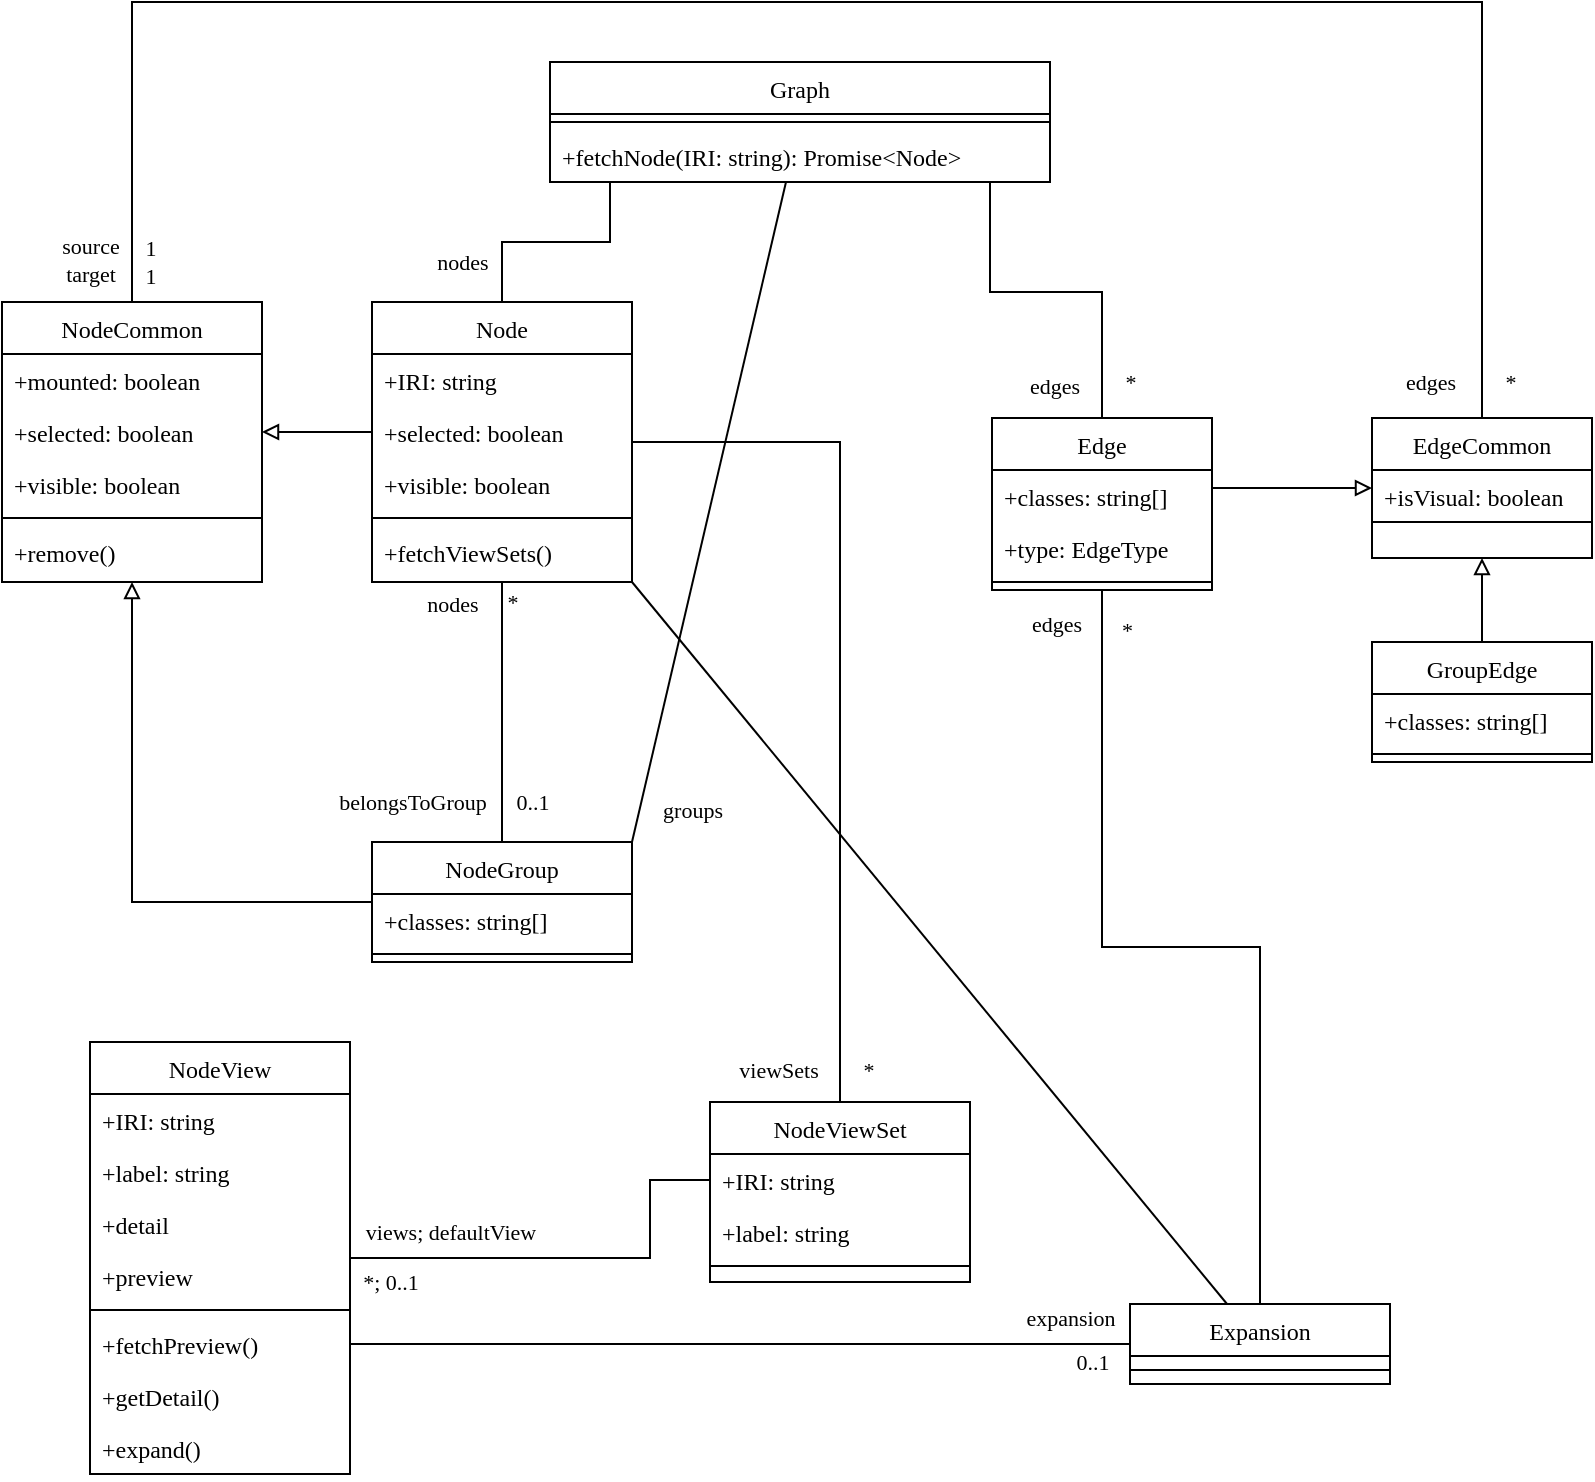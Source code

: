 <mxfile version="13.4.2" type="device"><diagram id="C5RBs43oDa-KdzZeNtuy" name="Page-1"><mxGraphModel dx="2426" dy="1348" grid="1" gridSize="10" guides="1" tooltips="1" connect="1" arrows="1" fold="1" page="1" pageScale="1" pageWidth="827" pageHeight="1169" math="0" shadow="0" extFonts="CMU Sans Serif Roman^https://www.fontsquirrel.com/fonts/download/computer-modern"><root><mxCell id="WIyWlLk6GJQsqaUBKTNV-0"/><mxCell id="WIyWlLk6GJQsqaUBKTNV-1" parent="WIyWlLk6GJQsqaUBKTNV-0"/><mxCell id="7NKrz29IcUket9mG-Xir-32" style="edgeStyle=orthogonalEdgeStyle;rounded=0;orthogonalLoop=1;jettySize=auto;html=1;endArrow=none;endFill=0;fontFamily=CMU Sans Serif Roman;" edge="1" parent="WIyWlLk6GJQsqaUBKTNV-1" source="7NKrz29IcUket9mG-Xir-18" target="7NKrz29IcUket9mG-Xir-24"><mxGeometry relative="1" as="geometry"/></mxCell><mxCell id="7NKrz29IcUket9mG-Xir-33" value="belongsToGroup" style="edgeLabel;html=1;align=center;verticalAlign=middle;resizable=0;points=[];fontFamily=CMU Sans Serif Roman;" vertex="1" connectable="0" parent="7NKrz29IcUket9mG-Xir-32"><mxGeometry x="-0.31" relative="1" as="geometry"><mxPoint x="-45" y="65" as="offset"/></mxGeometry></mxCell><mxCell id="7NKrz29IcUket9mG-Xir-34" value="0..1" style="edgeLabel;html=1;align=center;verticalAlign=middle;resizable=0;points=[];fontFamily=CMU Sans Serif Roman;" vertex="1" connectable="0" parent="7NKrz29IcUket9mG-Xir-32"><mxGeometry x="0.136" y="1" relative="1" as="geometry"><mxPoint x="14" y="35.83" as="offset"/></mxGeometry></mxCell><mxCell id="7NKrz29IcUket9mG-Xir-35" value="nodes" style="edgeLabel;html=1;align=center;verticalAlign=middle;resizable=0;points=[];fontFamily=CMU Sans Serif Roman;" vertex="1" connectable="0" parent="7NKrz29IcUket9mG-Xir-32"><mxGeometry x="-0.66" y="1" relative="1" as="geometry"><mxPoint x="-26" y="-11.67" as="offset"/></mxGeometry></mxCell><mxCell id="7NKrz29IcUket9mG-Xir-36" value="*" style="edgeLabel;html=1;align=center;verticalAlign=middle;resizable=0;points=[];fontFamily=CMU Sans Serif Roman;" vertex="1" connectable="0" parent="7NKrz29IcUket9mG-Xir-32"><mxGeometry x="-0.268" y="2" relative="1" as="geometry"><mxPoint x="3" y="-37.5" as="offset"/></mxGeometry></mxCell><mxCell id="7NKrz29IcUket9mG-Xir-30" style="edgeStyle=orthogonalEdgeStyle;rounded=0;orthogonalLoop=1;jettySize=auto;html=1;exitX=0;exitY=0.5;exitDx=0;exitDy=0;entryX=1;entryY=0.5;entryDx=0;entryDy=0;endArrow=block;endFill=0;fontFamily=CMU Sans Serif Roman;" edge="1" parent="WIyWlLk6GJQsqaUBKTNV-1" source="7NKrz29IcUket9mG-Xir-20" target="7NKrz29IcUket9mG-Xir-16"><mxGeometry relative="1" as="geometry"/></mxCell><mxCell id="7NKrz29IcUket9mG-Xir-31" style="edgeStyle=orthogonalEdgeStyle;rounded=0;orthogonalLoop=1;jettySize=auto;html=1;entryX=0.5;entryY=1;entryDx=0;entryDy=0;endArrow=block;endFill=0;fontFamily=CMU Sans Serif Roman;" edge="1" parent="WIyWlLk6GJQsqaUBKTNV-1" source="7NKrz29IcUket9mG-Xir-24" target="7NKrz29IcUket9mG-Xir-12"><mxGeometry relative="1" as="geometry"/></mxCell><mxCell id="7NKrz29IcUket9mG-Xir-39" style="edgeStyle=orthogonalEdgeStyle;rounded=0;orthogonalLoop=1;jettySize=auto;html=1;endArrow=block;endFill=0;fontFamily=CMU Sans Serif Roman;" edge="1" parent="WIyWlLk6GJQsqaUBKTNV-1" source="7NKrz29IcUket9mG-Xir-5" target="7NKrz29IcUket9mG-Xir-0"><mxGeometry relative="1" as="geometry"><Array as="points"><mxPoint x="651" y="293"/><mxPoint x="651" y="293"/></Array></mxGeometry></mxCell><mxCell id="7NKrz29IcUket9mG-Xir-40" style="edgeStyle=orthogonalEdgeStyle;rounded=0;orthogonalLoop=1;jettySize=auto;html=1;entryX=0.5;entryY=1;entryDx=0;entryDy=0;endArrow=block;endFill=0;exitX=0.5;exitY=0;exitDx=0;exitDy=0;fontFamily=CMU Sans Serif Roman;" edge="1" parent="WIyWlLk6GJQsqaUBKTNV-1" source="7NKrz29IcUket9mG-Xir-8" target="7NKrz29IcUket9mG-Xir-0"><mxGeometry relative="1" as="geometry"/></mxCell><mxCell id="7NKrz29IcUket9mG-Xir-41" style="rounded=0;orthogonalLoop=1;jettySize=auto;html=1;endArrow=none;endFill=0;edgeStyle=orthogonalEdgeStyle;fontFamily=CMU Sans Serif Roman;" edge="1" parent="WIyWlLk6GJQsqaUBKTNV-1" source="zkfFHV4jXpPFQw0GAbJ--17" target="7NKrz29IcUket9mG-Xir-18"><mxGeometry relative="1" as="geometry"><Array as="points"><mxPoint x="320" y="170"/><mxPoint x="266" y="170"/></Array></mxGeometry></mxCell><mxCell id="7NKrz29IcUket9mG-Xir-44" value="nodes" style="edgeLabel;html=1;align=center;verticalAlign=middle;resizable=0;points=[];fontFamily=CMU Sans Serif Roman;" vertex="1" connectable="0" parent="7NKrz29IcUket9mG-Xir-41"><mxGeometry x="0.637" relative="1" as="geometry"><mxPoint x="-20" y="0.67" as="offset"/></mxGeometry></mxCell><mxCell id="7NKrz29IcUket9mG-Xir-42" style="edgeStyle=none;rounded=0;orthogonalLoop=1;jettySize=auto;html=1;entryX=1;entryY=0;entryDx=0;entryDy=0;endArrow=none;endFill=0;fontFamily=CMU Sans Serif Roman;" edge="1" parent="WIyWlLk6GJQsqaUBKTNV-1" source="zkfFHV4jXpPFQw0GAbJ--17" target="7NKrz29IcUket9mG-Xir-24"><mxGeometry relative="1" as="geometry"/></mxCell><mxCell id="7NKrz29IcUket9mG-Xir-46" value="groups" style="edgeLabel;html=1;align=center;verticalAlign=middle;resizable=0;points=[];fontFamily=CMU Sans Serif Roman;" vertex="1" connectable="0" parent="7NKrz29IcUket9mG-Xir-42"><mxGeometry x="0.892" y="1" relative="1" as="geometry"><mxPoint x="24.9" y="1.47" as="offset"/></mxGeometry></mxCell><mxCell id="7NKrz29IcUket9mG-Xir-43" style="edgeStyle=orthogonalEdgeStyle;rounded=0;orthogonalLoop=1;jettySize=auto;html=1;entryX=0.5;entryY=0;entryDx=0;entryDy=0;endArrow=none;endFill=0;fontFamily=CMU Sans Serif Roman;" edge="1" parent="WIyWlLk6GJQsqaUBKTNV-1" source="zkfFHV4jXpPFQw0GAbJ--17" target="7NKrz29IcUket9mG-Xir-3"><mxGeometry relative="1" as="geometry"><Array as="points"><mxPoint x="510" y="195"/><mxPoint x="566" y="195"/></Array></mxGeometry></mxCell><mxCell id="7NKrz29IcUket9mG-Xir-45" value="edges" style="edgeLabel;html=1;align=center;verticalAlign=middle;resizable=0;points=[];fontFamily=CMU Sans Serif Roman;" vertex="1" connectable="0" parent="7NKrz29IcUket9mG-Xir-43"><mxGeometry x="0.848" relative="1" as="geometry"><mxPoint x="-24.38" y="-2.81" as="offset"/></mxGeometry></mxCell><mxCell id="7NKrz29IcUket9mG-Xir-92" value="*" style="edgeLabel;html=1;align=center;verticalAlign=middle;resizable=0;points=[];fontFamily=CMU Sans Serif Roman;" vertex="1" connectable="0" parent="7NKrz29IcUket9mG-Xir-43"><mxGeometry x="0.564" y="1" relative="1" as="geometry"><mxPoint x="13" y="19.89" as="offset"/></mxGeometry></mxCell><mxCell id="zkfFHV4jXpPFQw0GAbJ--17" value="Graph" style="swimlane;fontStyle=0;align=center;verticalAlign=top;childLayout=stackLayout;horizontal=1;startSize=26;horizontalStack=0;resizeParent=1;resizeLast=0;collapsible=1;marginBottom=0;rounded=0;shadow=0;strokeWidth=1;fontFamily=CMU Sans Serif Roman;" parent="WIyWlLk6GJQsqaUBKTNV-1" vertex="1"><mxGeometry x="290" y="80" width="250" height="60" as="geometry"><mxRectangle x="550" y="140" width="160" height="26" as="alternateBounds"/></mxGeometry></mxCell><mxCell id="zkfFHV4jXpPFQw0GAbJ--23" value="" style="line;html=1;strokeWidth=1;align=left;verticalAlign=middle;spacingTop=-1;spacingLeft=3;spacingRight=3;rotatable=0;labelPosition=right;points=[];portConstraint=eastwest;fontFamily=CMU Sans Serif Roman;" parent="zkfFHV4jXpPFQw0GAbJ--17" vertex="1"><mxGeometry y="26" width="250" height="8" as="geometry"/></mxCell><mxCell id="zkfFHV4jXpPFQw0GAbJ--24" value="+fetchNode(IRI: string): Promise&lt;Node&gt;" style="text;align=left;verticalAlign=top;spacingLeft=4;spacingRight=4;overflow=hidden;rotatable=0;points=[[0,0.5],[1,0.5]];portConstraint=eastwest;fontFamily=CMU Sans Serif Roman;" parent="zkfFHV4jXpPFQw0GAbJ--17" vertex="1"><mxGeometry y="34" width="250" height="26" as="geometry"/></mxCell><mxCell id="7NKrz29IcUket9mG-Xir-12" value="NodeCommon" style="swimlane;fontStyle=0;align=center;verticalAlign=top;childLayout=stackLayout;horizontal=1;startSize=26;horizontalStack=0;resizeParent=1;resizeLast=0;collapsible=1;marginBottom=0;rounded=0;shadow=0;strokeWidth=1;fontFamily=CMU Sans Serif Roman;" vertex="1" parent="WIyWlLk6GJQsqaUBKTNV-1"><mxGeometry x="16" y="200" width="130" height="140" as="geometry"><mxRectangle x="550" y="140" width="160" height="26" as="alternateBounds"/></mxGeometry></mxCell><mxCell id="7NKrz29IcUket9mG-Xir-13" value="+mounted: boolean" style="text;align=left;verticalAlign=top;spacingLeft=4;spacingRight=4;overflow=hidden;rotatable=0;points=[[0,0.5],[1,0.5]];portConstraint=eastwest;fontFamily=CMU Sans Serif Roman;" vertex="1" parent="7NKrz29IcUket9mG-Xir-12"><mxGeometry y="26" width="130" height="26" as="geometry"/></mxCell><mxCell id="7NKrz29IcUket9mG-Xir-16" value="+selected: boolean" style="text;align=left;verticalAlign=top;spacingLeft=4;spacingRight=4;overflow=hidden;rotatable=0;points=[[0,0.5],[1,0.5]];portConstraint=eastwest;fontFamily=CMU Sans Serif Roman;" vertex="1" parent="7NKrz29IcUket9mG-Xir-12"><mxGeometry y="52" width="130" height="26" as="geometry"/></mxCell><mxCell id="7NKrz29IcUket9mG-Xir-17" value="+visible: boolean" style="text;align=left;verticalAlign=top;spacingLeft=4;spacingRight=4;overflow=hidden;rotatable=0;points=[[0,0.5],[1,0.5]];portConstraint=eastwest;fontFamily=CMU Sans Serif Roman;" vertex="1" parent="7NKrz29IcUket9mG-Xir-12"><mxGeometry y="78" width="130" height="26" as="geometry"/></mxCell><mxCell id="7NKrz29IcUket9mG-Xir-14" value="" style="line;html=1;strokeWidth=1;align=left;verticalAlign=middle;spacingTop=-1;spacingLeft=3;spacingRight=3;rotatable=0;labelPosition=right;points=[];portConstraint=eastwest;fontFamily=CMU Sans Serif Roman;" vertex="1" parent="7NKrz29IcUket9mG-Xir-12"><mxGeometry y="104" width="130" height="8" as="geometry"/></mxCell><mxCell id="7NKrz29IcUket9mG-Xir-15" value="+remove()" style="text;align=left;verticalAlign=top;spacingLeft=4;spacingRight=4;overflow=hidden;rotatable=0;points=[[0,0.5],[1,0.5]];portConstraint=eastwest;fontFamily=CMU Sans Serif Roman;" vertex="1" parent="7NKrz29IcUket9mG-Xir-12"><mxGeometry y="112" width="130" height="26" as="geometry"/></mxCell><mxCell id="7NKrz29IcUket9mG-Xir-58" style="edgeStyle=orthogonalEdgeStyle;rounded=0;orthogonalLoop=1;jettySize=auto;html=1;entryX=0.5;entryY=0;entryDx=0;entryDy=0;endArrow=none;endFill=0;fontFamily=CMU Sans Serif Roman;" edge="1" parent="WIyWlLk6GJQsqaUBKTNV-1" source="7NKrz29IcUket9mG-Xir-18" target="7NKrz29IcUket9mG-Xir-52"><mxGeometry relative="1" as="geometry"/></mxCell><mxCell id="7NKrz29IcUket9mG-Xir-59" value="viewSets" style="edgeLabel;html=1;align=center;verticalAlign=middle;resizable=0;points=[];fontFamily=CMU Sans Serif Roman;" vertex="1" connectable="0" parent="7NKrz29IcUket9mG-Xir-58"><mxGeometry x="0.876" relative="1" as="geometry"><mxPoint x="-31" y="10.48" as="offset"/></mxGeometry></mxCell><mxCell id="7NKrz29IcUket9mG-Xir-60" value="*" style="edgeLabel;html=1;align=center;verticalAlign=middle;resizable=0;points=[];fontFamily=CMU Sans Serif Roman;" vertex="1" connectable="0" parent="7NKrz29IcUket9mG-Xir-58"><mxGeometry x="0.737" y="-1" relative="1" as="geometry"><mxPoint x="15" y="40.83" as="offset"/></mxGeometry></mxCell><mxCell id="7NKrz29IcUket9mG-Xir-18" value="Node" style="swimlane;fontStyle=0;align=center;verticalAlign=top;childLayout=stackLayout;horizontal=1;startSize=26;horizontalStack=0;resizeParent=1;resizeLast=0;collapsible=1;marginBottom=0;rounded=0;shadow=0;strokeWidth=1;fontFamily=CMU Sans Serif Roman;" vertex="1" parent="WIyWlLk6GJQsqaUBKTNV-1"><mxGeometry x="201" y="200" width="130" height="140" as="geometry"><mxRectangle x="550" y="140" width="160" height="26" as="alternateBounds"/></mxGeometry></mxCell><mxCell id="7NKrz29IcUket9mG-Xir-19" value="+IRI: string" style="text;align=left;verticalAlign=top;spacingLeft=4;spacingRight=4;overflow=hidden;rotatable=0;points=[[0,0.5],[1,0.5]];portConstraint=eastwest;fontFamily=CMU Sans Serif Roman;" vertex="1" parent="7NKrz29IcUket9mG-Xir-18"><mxGeometry y="26" width="130" height="26" as="geometry"/></mxCell><mxCell id="7NKrz29IcUket9mG-Xir-20" value="+selected: boolean" style="text;align=left;verticalAlign=top;spacingLeft=4;spacingRight=4;overflow=hidden;rotatable=0;points=[[0,0.5],[1,0.5]];portConstraint=eastwest;fontFamily=CMU Sans Serif Roman;" vertex="1" parent="7NKrz29IcUket9mG-Xir-18"><mxGeometry y="52" width="130" height="26" as="geometry"/></mxCell><mxCell id="7NKrz29IcUket9mG-Xir-21" value="+visible: boolean" style="text;align=left;verticalAlign=top;spacingLeft=4;spacingRight=4;overflow=hidden;rotatable=0;points=[[0,0.5],[1,0.5]];portConstraint=eastwest;fontFamily=CMU Sans Serif Roman;" vertex="1" parent="7NKrz29IcUket9mG-Xir-18"><mxGeometry y="78" width="130" height="26" as="geometry"/></mxCell><mxCell id="7NKrz29IcUket9mG-Xir-22" value="" style="line;html=1;strokeWidth=1;align=left;verticalAlign=middle;spacingTop=-1;spacingLeft=3;spacingRight=3;rotatable=0;labelPosition=right;points=[];portConstraint=eastwest;fontFamily=CMU Sans Serif Roman;" vertex="1" parent="7NKrz29IcUket9mG-Xir-18"><mxGeometry y="104" width="130" height="8" as="geometry"/></mxCell><mxCell id="7NKrz29IcUket9mG-Xir-23" value="+fetchViewSets()" style="text;align=left;verticalAlign=top;spacingLeft=4;spacingRight=4;overflow=hidden;rotatable=0;points=[[0,0.5],[1,0.5]];portConstraint=eastwest;fontFamily=CMU Sans Serif Roman;" vertex="1" parent="7NKrz29IcUket9mG-Xir-18"><mxGeometry y="112" width="130" height="26" as="geometry"/></mxCell><mxCell id="7NKrz29IcUket9mG-Xir-24" value="NodeGroup" style="swimlane;fontStyle=0;align=center;verticalAlign=top;childLayout=stackLayout;horizontal=1;startSize=26;horizontalStack=0;resizeParent=1;resizeLast=0;collapsible=1;marginBottom=0;rounded=0;shadow=0;strokeWidth=1;fontFamily=CMU Sans Serif Roman;" vertex="1" parent="WIyWlLk6GJQsqaUBKTNV-1"><mxGeometry x="201" y="470" width="130" height="60" as="geometry"><mxRectangle x="550" y="140" width="160" height="26" as="alternateBounds"/></mxGeometry></mxCell><mxCell id="7NKrz29IcUket9mG-Xir-25" value="+classes: string[]" style="text;align=left;verticalAlign=top;spacingLeft=4;spacingRight=4;overflow=hidden;rotatable=0;points=[[0,0.5],[1,0.5]];portConstraint=eastwest;fontFamily=CMU Sans Serif Roman;" vertex="1" parent="7NKrz29IcUket9mG-Xir-24"><mxGeometry y="26" width="130" height="26" as="geometry"/></mxCell><mxCell id="7NKrz29IcUket9mG-Xir-28" value="" style="line;html=1;strokeWidth=1;align=left;verticalAlign=middle;spacingTop=-1;spacingLeft=3;spacingRight=3;rotatable=0;labelPosition=right;points=[];portConstraint=eastwest;fontFamily=CMU Sans Serif Roman;" vertex="1" parent="7NKrz29IcUket9mG-Xir-24"><mxGeometry y="52" width="130" height="8" as="geometry"/></mxCell><mxCell id="7NKrz29IcUket9mG-Xir-47" style="edgeStyle=orthogonalEdgeStyle;rounded=0;orthogonalLoop=1;jettySize=auto;html=1;endArrow=none;endFill=0;fontFamily=CMU Sans Serif Roman;" edge="1" parent="WIyWlLk6GJQsqaUBKTNV-1" source="7NKrz29IcUket9mG-Xir-0" target="7NKrz29IcUket9mG-Xir-12"><mxGeometry relative="1" as="geometry"><Array as="points"><mxPoint x="756" y="50"/><mxPoint x="81" y="50"/></Array></mxGeometry></mxCell><mxCell id="7NKrz29IcUket9mG-Xir-48" value="source&lt;br&gt;target" style="edgeLabel;html=1;align=center;verticalAlign=middle;resizable=0;points=[];fontFamily=CMU Sans Serif Roman;" vertex="1" connectable="0" parent="7NKrz29IcUket9mG-Xir-47"><mxGeometry x="0.959" y="-1" relative="1" as="geometry"><mxPoint x="-20.03" as="offset"/></mxGeometry></mxCell><mxCell id="7NKrz29IcUket9mG-Xir-49" value="1&lt;br&gt;1" style="edgeLabel;html=1;align=center;verticalAlign=middle;resizable=0;points=[];fontFamily=CMU Sans Serif Roman;" vertex="1" connectable="0" parent="7NKrz29IcUket9mG-Xir-47"><mxGeometry x="0.901" y="1" relative="1" as="geometry"><mxPoint x="7.97" y="30.97" as="offset"/></mxGeometry></mxCell><mxCell id="7NKrz29IcUket9mG-Xir-50" value="edges" style="edgeLabel;html=1;align=center;verticalAlign=middle;resizable=0;points=[];fontFamily=CMU Sans Serif Roman;" vertex="1" connectable="0" parent="7NKrz29IcUket9mG-Xir-47"><mxGeometry x="-0.948" relative="1" as="geometry"><mxPoint x="-26" y="8.9" as="offset"/></mxGeometry></mxCell><mxCell id="7NKrz29IcUket9mG-Xir-51" value="*" style="edgeLabel;html=1;align=center;verticalAlign=middle;resizable=0;points=[];fontFamily=CMU Sans Serif Roman;" vertex="1" connectable="0" parent="7NKrz29IcUket9mG-Xir-47"><mxGeometry x="-0.922" relative="1" as="geometry"><mxPoint x="14" y="22.69" as="offset"/></mxGeometry></mxCell><mxCell id="7NKrz29IcUket9mG-Xir-0" value="EdgeCommon" style="swimlane;fontStyle=0;align=center;verticalAlign=top;childLayout=stackLayout;horizontal=1;startSize=26;horizontalStack=0;resizeParent=1;resizeLast=0;collapsible=1;marginBottom=0;rounded=0;shadow=0;strokeWidth=1;fontFamily=CMU Sans Serif Roman;" vertex="1" parent="WIyWlLk6GJQsqaUBKTNV-1"><mxGeometry x="701" y="258" width="110" height="70" as="geometry"><mxRectangle x="550" y="140" width="160" height="26" as="alternateBounds"/></mxGeometry></mxCell><mxCell id="7NKrz29IcUket9mG-Xir-2" value="+isVisual: boolean" style="text;align=left;verticalAlign=top;spacingLeft=4;spacingRight=4;overflow=hidden;rotatable=0;points=[[0,0.5],[1,0.5]];portConstraint=eastwest;fontFamily=CMU Sans Serif Roman;" vertex="1" parent="7NKrz29IcUket9mG-Xir-0"><mxGeometry y="26" width="110" height="22" as="geometry"/></mxCell><mxCell id="7NKrz29IcUket9mG-Xir-1" value="" style="line;html=1;strokeWidth=1;align=left;verticalAlign=middle;spacingTop=-1;spacingLeft=3;spacingRight=3;rotatable=0;labelPosition=right;points=[];portConstraint=eastwest;fontFamily=CMU Sans Serif Roman;" vertex="1" parent="7NKrz29IcUket9mG-Xir-0"><mxGeometry y="48" width="110" height="8" as="geometry"/></mxCell><mxCell id="7NKrz29IcUket9mG-Xir-3" value="Edge" style="swimlane;fontStyle=0;align=center;verticalAlign=top;childLayout=stackLayout;horizontal=1;startSize=26;horizontalStack=0;resizeParent=1;resizeLast=0;collapsible=1;marginBottom=0;rounded=0;shadow=0;strokeWidth=1;fontFamily=CMU Sans Serif Roman;" vertex="1" parent="WIyWlLk6GJQsqaUBKTNV-1"><mxGeometry x="511" y="258" width="110" height="86" as="geometry"><mxRectangle x="550" y="140" width="160" height="26" as="alternateBounds"/></mxGeometry></mxCell><mxCell id="7NKrz29IcUket9mG-Xir-5" value="+classes: string[]" style="text;align=left;verticalAlign=top;spacingLeft=4;spacingRight=4;overflow=hidden;rotatable=0;points=[[0,0.5],[1,0.5]];portConstraint=eastwest;fontFamily=CMU Sans Serif Roman;" vertex="1" parent="7NKrz29IcUket9mG-Xir-3"><mxGeometry y="26" width="110" height="26" as="geometry"/></mxCell><mxCell id="7NKrz29IcUket9mG-Xir-7" value="+type: EdgeType" style="text;align=left;verticalAlign=top;spacingLeft=4;spacingRight=4;overflow=hidden;rotatable=0;points=[[0,0.5],[1,0.5]];portConstraint=eastwest;fontFamily=CMU Sans Serif Roman;" vertex="1" parent="7NKrz29IcUket9mG-Xir-3"><mxGeometry y="52" width="110" height="26" as="geometry"/></mxCell><mxCell id="7NKrz29IcUket9mG-Xir-4" value="" style="line;html=1;strokeWidth=1;align=left;verticalAlign=middle;spacingTop=-1;spacingLeft=3;spacingRight=3;rotatable=0;labelPosition=right;points=[];portConstraint=eastwest;fontFamily=CMU Sans Serif Roman;" vertex="1" parent="7NKrz29IcUket9mG-Xir-3"><mxGeometry y="78" width="110" height="8" as="geometry"/></mxCell><mxCell id="7NKrz29IcUket9mG-Xir-61" value="NodeView" style="swimlane;fontStyle=0;align=center;verticalAlign=top;childLayout=stackLayout;horizontal=1;startSize=26;horizontalStack=0;resizeParent=1;resizeLast=0;collapsible=1;marginBottom=0;rounded=0;shadow=0;strokeWidth=1;fontFamily=CMU Sans Serif Roman;" vertex="1" parent="WIyWlLk6GJQsqaUBKTNV-1"><mxGeometry x="60" y="570" width="130" height="216" as="geometry"><mxRectangle x="550" y="140" width="160" height="26" as="alternateBounds"/></mxGeometry></mxCell><mxCell id="7NKrz29IcUket9mG-Xir-62" value="+IRI: string" style="text;align=left;verticalAlign=top;spacingLeft=4;spacingRight=4;overflow=hidden;rotatable=0;points=[[0,0.5],[1,0.5]];portConstraint=eastwest;fontFamily=CMU Sans Serif Roman;" vertex="1" parent="7NKrz29IcUket9mG-Xir-61"><mxGeometry y="26" width="130" height="26" as="geometry"/></mxCell><mxCell id="7NKrz29IcUket9mG-Xir-63" value="+label: string" style="text;align=left;verticalAlign=top;spacingLeft=4;spacingRight=4;overflow=hidden;rotatable=0;points=[[0,0.5],[1,0.5]];portConstraint=eastwest;fontFamily=CMU Sans Serif Roman;" vertex="1" parent="7NKrz29IcUket9mG-Xir-61"><mxGeometry y="52" width="130" height="26" as="geometry"/></mxCell><mxCell id="7NKrz29IcUket9mG-Xir-65" value="+detail" style="text;align=left;verticalAlign=top;spacingLeft=4;spacingRight=4;overflow=hidden;rotatable=0;points=[[0,0.5],[1,0.5]];portConstraint=eastwest;fontFamily=CMU Sans Serif Roman;" vertex="1" parent="7NKrz29IcUket9mG-Xir-61"><mxGeometry y="78" width="130" height="26" as="geometry"/></mxCell><mxCell id="7NKrz29IcUket9mG-Xir-66" value="+preview" style="text;align=left;verticalAlign=top;spacingLeft=4;spacingRight=4;overflow=hidden;rotatable=0;points=[[0,0.5],[1,0.5]];portConstraint=eastwest;fontFamily=CMU Sans Serif Roman;" vertex="1" parent="7NKrz29IcUket9mG-Xir-61"><mxGeometry y="104" width="130" height="26" as="geometry"/></mxCell><mxCell id="7NKrz29IcUket9mG-Xir-64" value="" style="line;html=1;strokeWidth=1;align=left;verticalAlign=middle;spacingTop=-1;spacingLeft=3;spacingRight=3;rotatable=0;labelPosition=right;points=[];portConstraint=eastwest;fontFamily=CMU Sans Serif Roman;" vertex="1" parent="7NKrz29IcUket9mG-Xir-61"><mxGeometry y="130" width="130" height="8" as="geometry"/></mxCell><mxCell id="7NKrz29IcUket9mG-Xir-67" value="+fetchPreview()" style="text;align=left;verticalAlign=top;spacingLeft=4;spacingRight=4;overflow=hidden;rotatable=0;points=[[0,0.5],[1,0.5]];portConstraint=eastwest;fontFamily=CMU Sans Serif Roman;" vertex="1" parent="7NKrz29IcUket9mG-Xir-61"><mxGeometry y="138" width="130" height="26" as="geometry"/></mxCell><mxCell id="7NKrz29IcUket9mG-Xir-68" value="+getDetail()" style="text;align=left;verticalAlign=top;spacingLeft=4;spacingRight=4;overflow=hidden;rotatable=0;points=[[0,0.5],[1,0.5]];portConstraint=eastwest;fontFamily=CMU Sans Serif Roman;" vertex="1" parent="7NKrz29IcUket9mG-Xir-61"><mxGeometry y="164" width="130" height="26" as="geometry"/></mxCell><mxCell id="7NKrz29IcUket9mG-Xir-69" value="+expand()" style="text;align=left;verticalAlign=top;spacingLeft=4;spacingRight=4;overflow=hidden;rotatable=0;points=[[0,0.5],[1,0.5]];portConstraint=eastwest;fontFamily=CMU Sans Serif Roman;" vertex="1" parent="7NKrz29IcUket9mG-Xir-61"><mxGeometry y="190" width="130" height="26" as="geometry"/></mxCell><mxCell id="7NKrz29IcUket9mG-Xir-78" style="edgeStyle=orthogonalEdgeStyle;rounded=0;orthogonalLoop=1;jettySize=auto;html=1;entryX=0;entryY=0.5;entryDx=0;entryDy=0;endArrow=none;endFill=0;fontFamily=CMU Sans Serif Roman;" edge="1" parent="WIyWlLk6GJQsqaUBKTNV-1" source="7NKrz29IcUket9mG-Xir-67" target="7NKrz29IcUket9mG-Xir-74"><mxGeometry relative="1" as="geometry"/></mxCell><mxCell id="7NKrz29IcUket9mG-Xir-79" value="expansion" style="edgeLabel;html=1;align=center;verticalAlign=middle;resizable=0;points=[];fontFamily=CMU Sans Serif Roman;" vertex="1" connectable="0" parent="7NKrz29IcUket9mG-Xir-78"><mxGeometry x="0.419" y="1" relative="1" as="geometry"><mxPoint x="83.45" y="-12" as="offset"/></mxGeometry></mxCell><mxCell id="7NKrz29IcUket9mG-Xir-80" value="0..1" style="edgeLabel;html=1;align=center;verticalAlign=middle;resizable=0;points=[];fontFamily=CMU Sans Serif Roman;" vertex="1" connectable="0" parent="7NKrz29IcUket9mG-Xir-78"><mxGeometry x="0.6" y="2" relative="1" as="geometry"><mxPoint x="58.28" y="11" as="offset"/></mxGeometry></mxCell><mxCell id="7NKrz29IcUket9mG-Xir-84" style="rounded=0;orthogonalLoop=1;jettySize=auto;html=1;entryX=1;entryY=1;entryDx=0;entryDy=0;endArrow=none;endFill=0;fontFamily=CMU Sans Serif Roman;" edge="1" parent="WIyWlLk6GJQsqaUBKTNV-1" source="7NKrz29IcUket9mG-Xir-74" target="7NKrz29IcUket9mG-Xir-18"><mxGeometry relative="1" as="geometry"/></mxCell><mxCell id="7NKrz29IcUket9mG-Xir-87" style="rounded=0;orthogonalLoop=1;jettySize=auto;html=1;exitX=0.5;exitY=0;exitDx=0;exitDy=0;endArrow=none;endFill=0;entryX=0.5;entryY=1;entryDx=0;entryDy=0;edgeStyle=orthogonalEdgeStyle;fontFamily=CMU Sans Serif Roman;" edge="1" parent="WIyWlLk6GJQsqaUBKTNV-1" source="7NKrz29IcUket9mG-Xir-74" target="7NKrz29IcUket9mG-Xir-3"><mxGeometry relative="1" as="geometry"/></mxCell><mxCell id="7NKrz29IcUket9mG-Xir-88" value="edges" style="edgeLabel;html=1;align=right;verticalAlign=middle;resizable=0;points=[];labelPosition=left;verticalLabelPosition=middle;fontFamily=CMU Sans Serif Roman;" vertex="1" connectable="0" parent="7NKrz29IcUket9mG-Xir-87"><mxGeometry x="0.914" y="1" relative="1" as="geometry"><mxPoint x="-8.4" y="-1.83" as="offset"/></mxGeometry></mxCell><mxCell id="7NKrz29IcUket9mG-Xir-90" value="*" style="edgeLabel;html=1;align=left;verticalAlign=middle;resizable=0;points=[];labelPosition=right;verticalLabelPosition=middle;fontFamily=CMU Sans Serif Roman;" vertex="1" connectable="0" parent="7NKrz29IcUket9mG-Xir-87"><mxGeometry x="0.858" y="-1" relative="1" as="geometry"><mxPoint x="7.42" y="-11.66" as="offset"/></mxGeometry></mxCell><mxCell id="7NKrz29IcUket9mG-Xir-74" value="Expansion" style="swimlane;fontStyle=0;align=center;verticalAlign=top;childLayout=stackLayout;horizontal=1;startSize=26;horizontalStack=0;resizeParent=1;resizeLast=0;collapsible=1;marginBottom=0;rounded=0;shadow=0;strokeWidth=1;fontFamily=CMU Sans Serif Roman;" vertex="1" parent="WIyWlLk6GJQsqaUBKTNV-1"><mxGeometry x="580" y="701" width="130" height="40" as="geometry"><mxRectangle x="550" y="140" width="160" height="26" as="alternateBounds"/></mxGeometry></mxCell><mxCell id="7NKrz29IcUket9mG-Xir-77" value="" style="line;html=1;strokeWidth=1;align=left;verticalAlign=middle;spacingTop=-1;spacingLeft=3;spacingRight=3;rotatable=0;labelPosition=right;points=[];portConstraint=eastwest;fontFamily=CMU Sans Serif Roman;" vertex="1" parent="7NKrz29IcUket9mG-Xir-74"><mxGeometry y="26" width="130" height="14" as="geometry"/></mxCell><mxCell id="7NKrz29IcUket9mG-Xir-52" value="NodeViewSet" style="swimlane;fontStyle=0;align=center;verticalAlign=top;childLayout=stackLayout;horizontal=1;startSize=26;horizontalStack=0;resizeParent=1;resizeLast=0;collapsible=1;marginBottom=0;rounded=0;shadow=0;strokeWidth=1;fontFamily=CMU Sans Serif Roman;" vertex="1" parent="WIyWlLk6GJQsqaUBKTNV-1"><mxGeometry x="370" y="600" width="130" height="90" as="geometry"><mxRectangle x="550" y="140" width="160" height="26" as="alternateBounds"/></mxGeometry></mxCell><mxCell id="7NKrz29IcUket9mG-Xir-53" value="+IRI: string" style="text;align=left;verticalAlign=top;spacingLeft=4;spacingRight=4;overflow=hidden;rotatable=0;points=[[0,0.5],[1,0.5]];portConstraint=eastwest;fontFamily=CMU Sans Serif Roman;" vertex="1" parent="7NKrz29IcUket9mG-Xir-52"><mxGeometry y="26" width="130" height="26" as="geometry"/></mxCell><mxCell id="7NKrz29IcUket9mG-Xir-54" value="+label: string" style="text;align=left;verticalAlign=top;spacingLeft=4;spacingRight=4;overflow=hidden;rotatable=0;points=[[0,0.5],[1,0.5]];portConstraint=eastwest;fontFamily=CMU Sans Serif Roman;" vertex="1" parent="7NKrz29IcUket9mG-Xir-52"><mxGeometry y="52" width="130" height="26" as="geometry"/></mxCell><mxCell id="7NKrz29IcUket9mG-Xir-56" value="" style="line;html=1;strokeWidth=1;align=left;verticalAlign=middle;spacingTop=-1;spacingLeft=3;spacingRight=3;rotatable=0;labelPosition=right;points=[];portConstraint=eastwest;fontFamily=CMU Sans Serif Roman;" vertex="1" parent="7NKrz29IcUket9mG-Xir-52"><mxGeometry y="78" width="130" height="8" as="geometry"/></mxCell><mxCell id="7NKrz29IcUket9mG-Xir-81" style="edgeStyle=orthogonalEdgeStyle;rounded=0;orthogonalLoop=1;jettySize=auto;html=1;endArrow=none;endFill=0;fontFamily=CMU Sans Serif Roman;" edge="1" parent="WIyWlLk6GJQsqaUBKTNV-1" source="7NKrz29IcUket9mG-Xir-53" target="7NKrz29IcUket9mG-Xir-61"><mxGeometry relative="1" as="geometry"><Array as="points"><mxPoint x="340" y="639"/><mxPoint x="340" y="678"/></Array></mxGeometry></mxCell><mxCell id="7NKrz29IcUket9mG-Xir-82" value="views; defaultView" style="edgeLabel;html=1;align=center;verticalAlign=middle;resizable=0;points=[];fontFamily=CMU Sans Serif Roman;" vertex="1" connectable="0" parent="7NKrz29IcUket9mG-Xir-81"><mxGeometry x="0.627" y="-2" relative="1" as="geometry"><mxPoint x="8.9" y="-11.03" as="offset"/></mxGeometry></mxCell><mxCell id="7NKrz29IcUket9mG-Xir-83" value="*; 0..1" style="edgeLabel;html=1;align=center;verticalAlign=middle;resizable=0;points=[];fontFamily=CMU Sans Serif Roman;" vertex="1" connectable="0" parent="7NKrz29IcUket9mG-Xir-81"><mxGeometry x="0.501" relative="1" as="geometry"><mxPoint x="-34.9" y="11.97" as="offset"/></mxGeometry></mxCell><mxCell id="7NKrz29IcUket9mG-Xir-8" value="GroupEdge" style="swimlane;fontStyle=0;align=center;verticalAlign=top;childLayout=stackLayout;horizontal=1;startSize=26;horizontalStack=0;resizeParent=1;resizeLast=0;collapsible=1;marginBottom=0;rounded=0;shadow=0;strokeWidth=1;fontFamily=CMU Sans Serif Roman;" vertex="1" parent="WIyWlLk6GJQsqaUBKTNV-1"><mxGeometry x="701" y="370" width="110" height="60" as="geometry"><mxRectangle x="550" y="140" width="160" height="26" as="alternateBounds"/></mxGeometry></mxCell><mxCell id="7NKrz29IcUket9mG-Xir-9" value="+classes: string[]" style="text;align=left;verticalAlign=top;spacingLeft=4;spacingRight=4;overflow=hidden;rotatable=0;points=[[0,0.5],[1,0.5]];portConstraint=eastwest;fontFamily=CMU Sans Serif Roman;" vertex="1" parent="7NKrz29IcUket9mG-Xir-8"><mxGeometry y="26" width="110" height="26" as="geometry"/></mxCell><mxCell id="7NKrz29IcUket9mG-Xir-11" value="" style="line;html=1;strokeWidth=1;align=left;verticalAlign=middle;spacingTop=-1;spacingLeft=3;spacingRight=3;rotatable=0;labelPosition=right;points=[];portConstraint=eastwest;fontFamily=CMU Sans Serif Roman;" vertex="1" parent="7NKrz29IcUket9mG-Xir-8"><mxGeometry y="52" width="110" height="8" as="geometry"/></mxCell></root></mxGraphModel></diagram></mxfile>